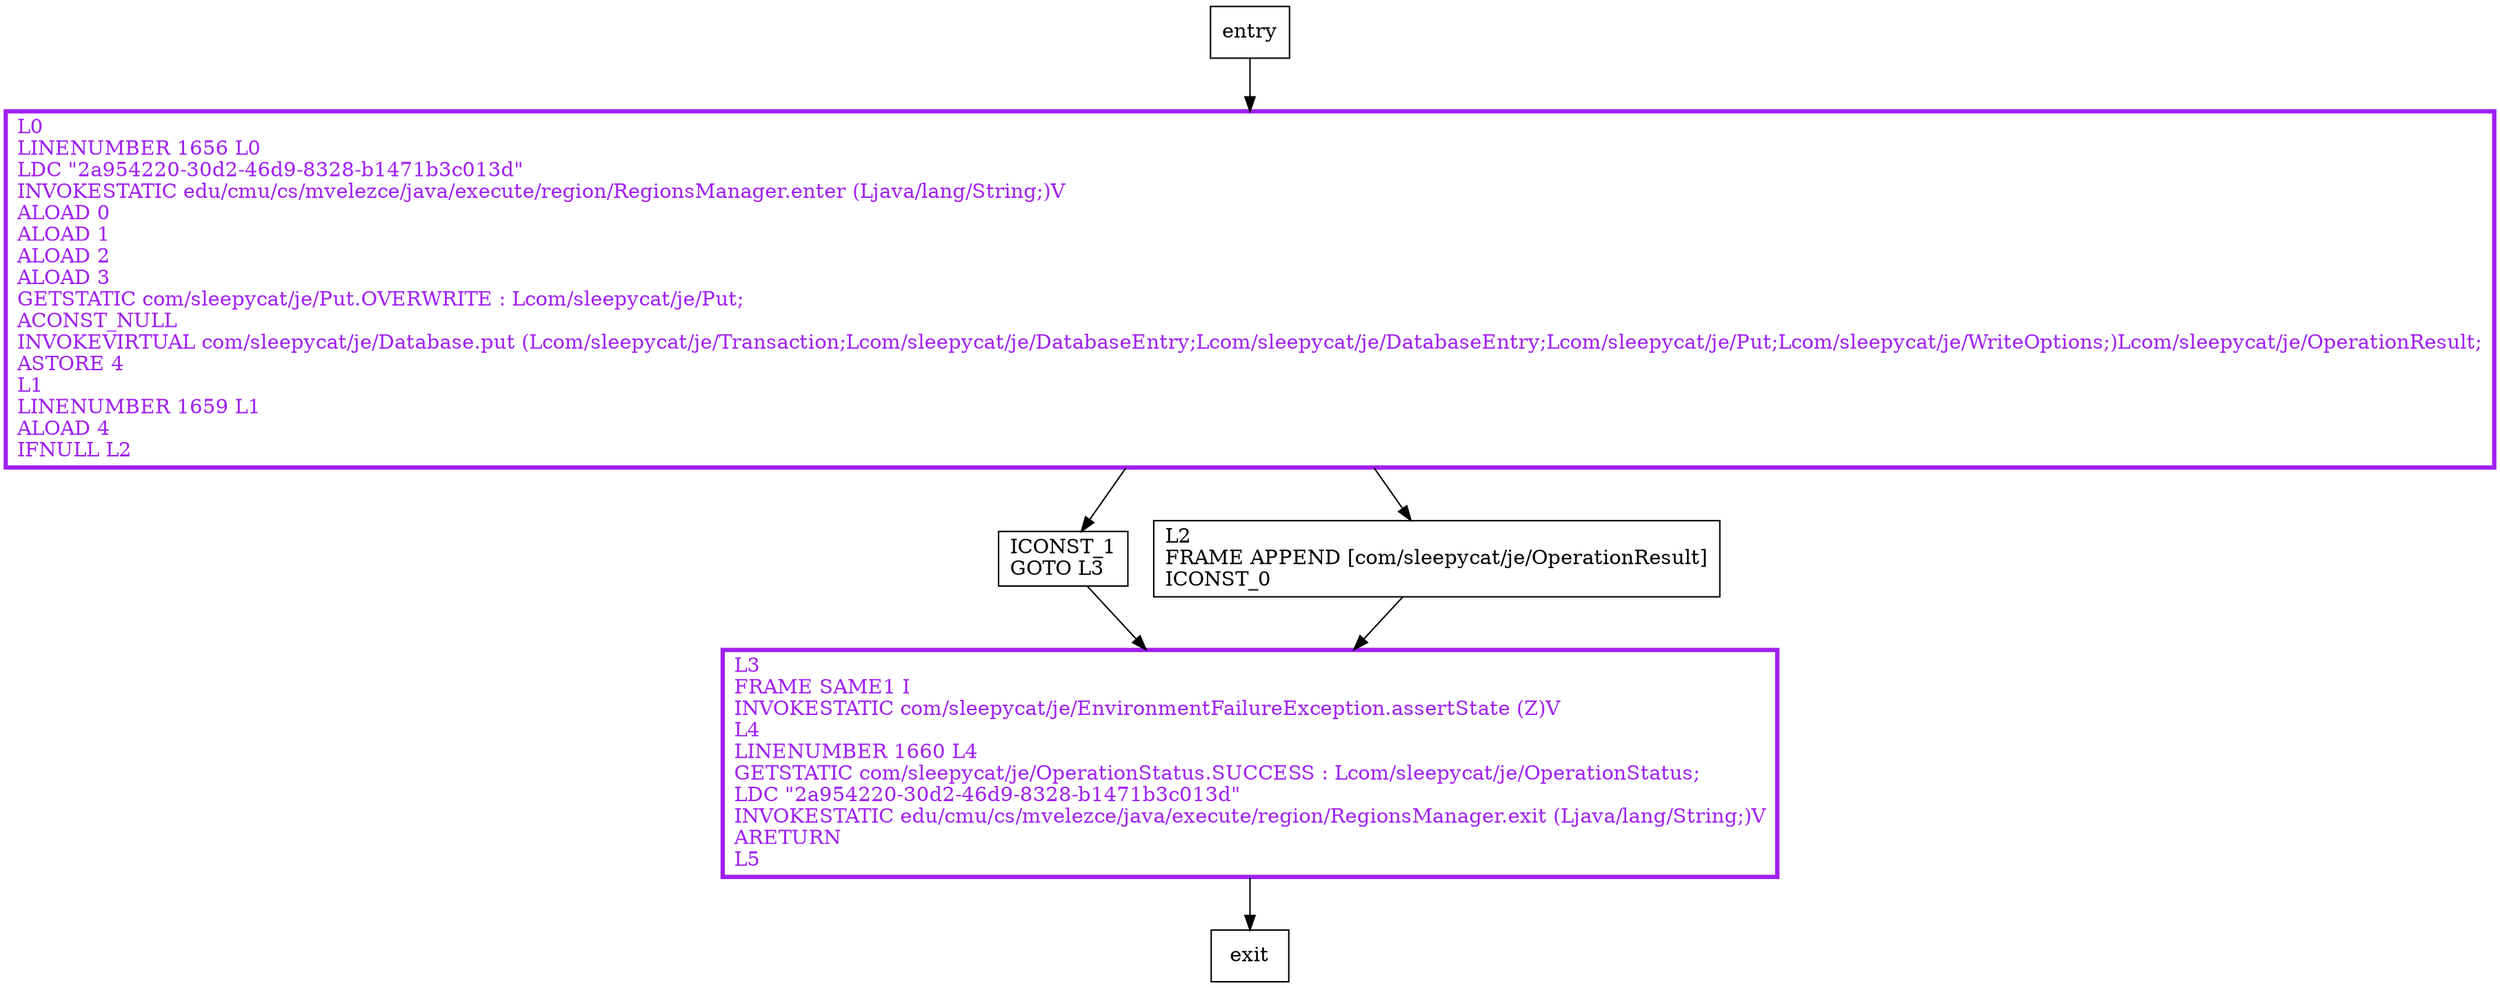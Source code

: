 digraph put {
node [shape=record];
274661051 [label="L0\lLINENUMBER 1656 L0\lLDC \"2a954220-30d2-46d9-8328-b1471b3c013d\"\lINVOKESTATIC edu/cmu/cs/mvelezce/java/execute/region/RegionsManager.enter (Ljava/lang/String;)V\lALOAD 0\lALOAD 1\lALOAD 2\lALOAD 3\lGETSTATIC com/sleepycat/je/Put.OVERWRITE : Lcom/sleepycat/je/Put;\lACONST_NULL\lINVOKEVIRTUAL com/sleepycat/je/Database.put (Lcom/sleepycat/je/Transaction;Lcom/sleepycat/je/DatabaseEntry;Lcom/sleepycat/je/DatabaseEntry;Lcom/sleepycat/je/Put;Lcom/sleepycat/je/WriteOptions;)Lcom/sleepycat/je/OperationResult;\lASTORE 4\lL1\lLINENUMBER 1659 L1\lALOAD 4\lIFNULL L2\l"];
833983133 [label="ICONST_1\lGOTO L3\l"];
1453033314 [label="L3\lFRAME SAME1 I\lINVOKESTATIC com/sleepycat/je/EnvironmentFailureException.assertState (Z)V\lL4\lLINENUMBER 1660 L4\lGETSTATIC com/sleepycat/je/OperationStatus.SUCCESS : Lcom/sleepycat/je/OperationStatus;\lLDC \"2a954220-30d2-46d9-8328-b1471b3c013d\"\lINVOKESTATIC edu/cmu/cs/mvelezce/java/execute/region/RegionsManager.exit (Ljava/lang/String;)V\lARETURN\lL5\l"];
1714271909 [label="L2\lFRAME APPEND [com/sleepycat/je/OperationResult]\lICONST_0\l"];
entry;
exit;
entry -> 274661051
274661051 -> 833983133
274661051 -> 1714271909
833983133 -> 1453033314
1453033314 -> exit
1714271909 -> 1453033314
274661051[fontcolor="purple", penwidth=3, color="purple"];
1453033314[fontcolor="purple", penwidth=3, color="purple"];
}
